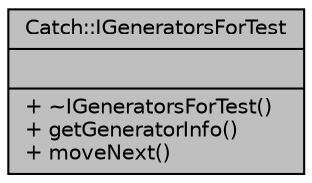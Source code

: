 digraph "Catch::IGeneratorsForTest"
{
  edge [fontname="Helvetica",fontsize="10",labelfontname="Helvetica",labelfontsize="10"];
  node [fontname="Helvetica",fontsize="10",shape=record];
  Node1 [label="{Catch::IGeneratorsForTest\n||+ ~IGeneratorsForTest()\l+ getGeneratorInfo()\l+ moveNext()\l}",height=0.2,width=0.4,color="black", fillcolor="grey75", style="filled", fontcolor="black"];
}

